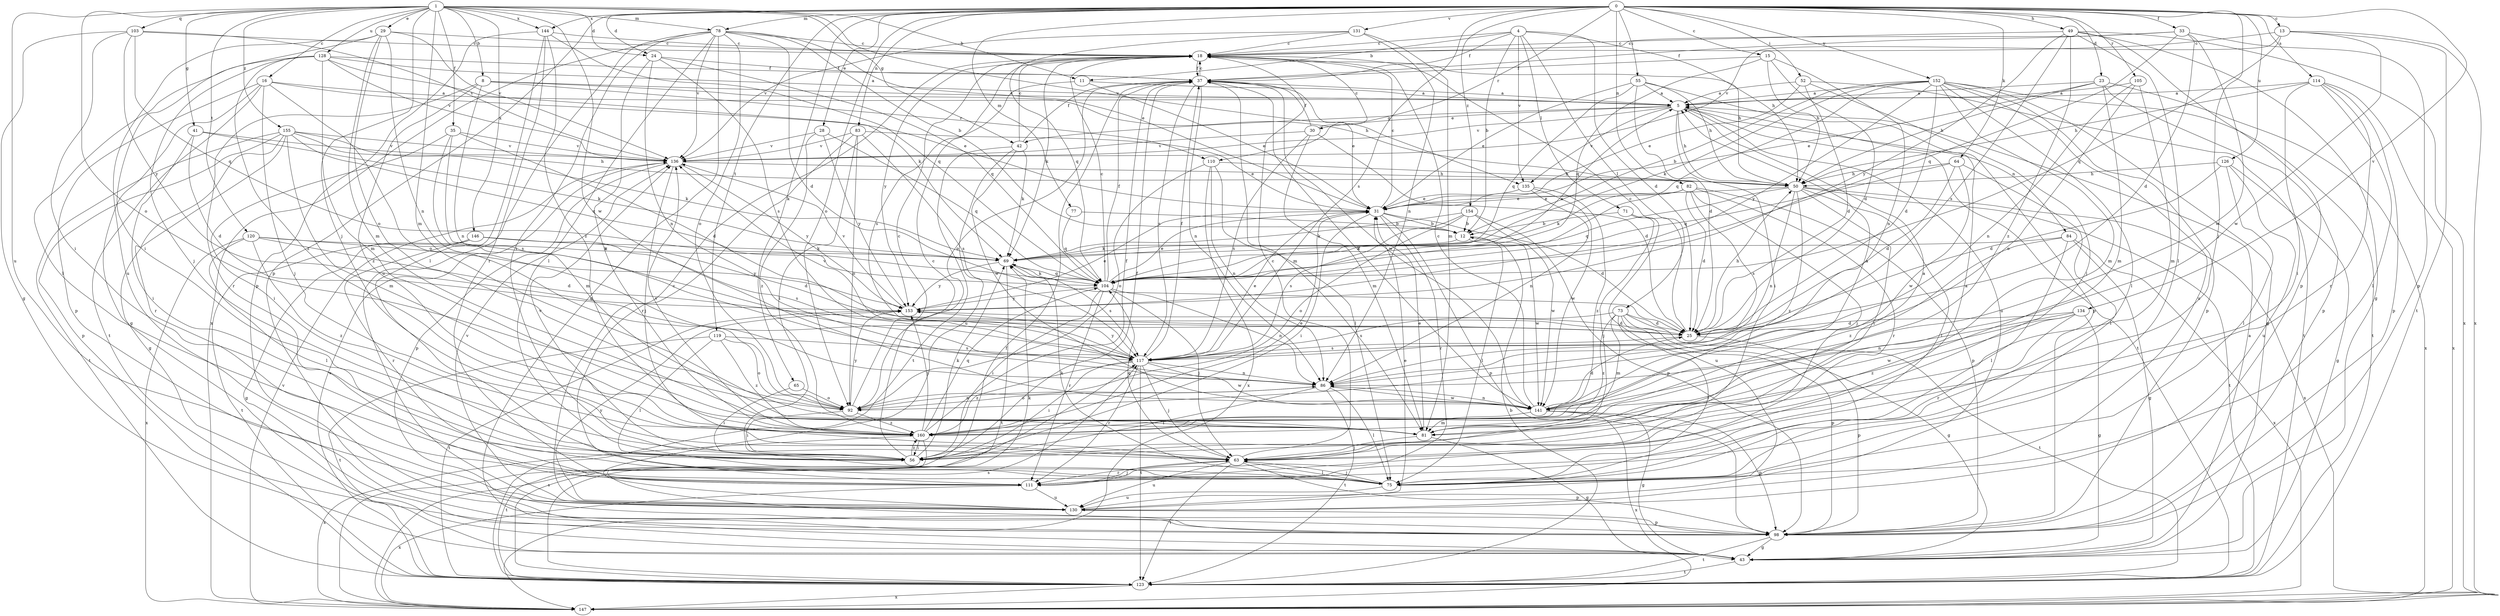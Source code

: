 strict digraph  {
0;
1;
4;
5;
8;
11;
12;
13;
15;
16;
18;
23;
24;
25;
28;
29;
30;
31;
33;
35;
37;
41;
42;
43;
49;
50;
52;
55;
56;
63;
64;
65;
69;
71;
73;
75;
77;
78;
81;
82;
83;
84;
86;
92;
98;
103;
104;
105;
110;
111;
114;
117;
119;
120;
123;
126;
128;
130;
131;
134;
135;
136;
141;
144;
146;
147;
152;
153;
154;
155;
160;
0 -> 13  [label=c];
0 -> 15  [label=c];
0 -> 23  [label=d];
0 -> 24  [label=d];
0 -> 28  [label=e];
0 -> 33  [label=f];
0 -> 49  [label=h];
0 -> 52  [label=i];
0 -> 55  [label=i];
0 -> 63  [label=j];
0 -> 64  [label=k];
0 -> 65  [label=k];
0 -> 77  [label=m];
0 -> 78  [label=m];
0 -> 82  [label=n];
0 -> 83  [label=n];
0 -> 92  [label=o];
0 -> 98  [label=p];
0 -> 105  [label=r];
0 -> 110  [label=r];
0 -> 114  [label=s];
0 -> 117  [label=s];
0 -> 119  [label=t];
0 -> 126  [label=u];
0 -> 131  [label=v];
0 -> 134  [label=v];
0 -> 144  [label=x];
0 -> 152  [label=y];
0 -> 154  [label=z];
1 -> 8  [label=b];
1 -> 11  [label=b];
1 -> 16  [label=c];
1 -> 24  [label=d];
1 -> 29  [label=e];
1 -> 35  [label=f];
1 -> 41  [label=g];
1 -> 42  [label=g];
1 -> 63  [label=j];
1 -> 78  [label=m];
1 -> 81  [label=m];
1 -> 92  [label=o];
1 -> 103  [label=q];
1 -> 120  [label=t];
1 -> 128  [label=u];
1 -> 130  [label=u];
1 -> 135  [label=v];
1 -> 141  [label=w];
1 -> 144  [label=x];
1 -> 146  [label=x];
1 -> 155  [label=z];
4 -> 11  [label=b];
4 -> 12  [label=b];
4 -> 18  [label=c];
4 -> 25  [label=d];
4 -> 37  [label=f];
4 -> 50  [label=h];
4 -> 71  [label=l];
4 -> 73  [label=l];
4 -> 135  [label=v];
5 -> 30  [label=e];
5 -> 42  [label=g];
5 -> 50  [label=h];
5 -> 56  [label=i];
5 -> 84  [label=n];
5 -> 123  [label=t];
5 -> 130  [label=u];
5 -> 135  [label=v];
5 -> 136  [label=v];
8 -> 5  [label=a];
8 -> 50  [label=h];
8 -> 86  [label=n];
8 -> 110  [label=r];
8 -> 111  [label=r];
8 -> 160  [label=z];
11 -> 5  [label=a];
11 -> 31  [label=e];
11 -> 117  [label=s];
12 -> 69  [label=k];
12 -> 75  [label=l];
12 -> 141  [label=w];
13 -> 18  [label=c];
13 -> 104  [label=q];
13 -> 123  [label=t];
13 -> 136  [label=v];
13 -> 141  [label=w];
13 -> 147  [label=x];
15 -> 25  [label=d];
15 -> 37  [label=f];
15 -> 50  [label=h];
15 -> 86  [label=n];
15 -> 104  [label=q];
16 -> 5  [label=a];
16 -> 31  [label=e];
16 -> 43  [label=g];
16 -> 63  [label=j];
16 -> 92  [label=o];
16 -> 98  [label=p];
16 -> 123  [label=t];
18 -> 37  [label=f];
18 -> 50  [label=h];
18 -> 69  [label=k];
18 -> 153  [label=y];
23 -> 5  [label=a];
23 -> 31  [label=e];
23 -> 50  [label=h];
23 -> 81  [label=m];
23 -> 98  [label=p];
23 -> 147  [label=x];
24 -> 37  [label=f];
24 -> 86  [label=n];
24 -> 104  [label=q];
24 -> 117  [label=s];
24 -> 160  [label=z];
25 -> 18  [label=c];
25 -> 50  [label=h];
25 -> 98  [label=p];
25 -> 117  [label=s];
28 -> 104  [label=q];
28 -> 136  [label=v];
28 -> 153  [label=y];
28 -> 160  [label=z];
29 -> 18  [label=c];
29 -> 56  [label=i];
29 -> 81  [label=m];
29 -> 86  [label=n];
29 -> 92  [label=o];
29 -> 130  [label=u];
29 -> 136  [label=v];
30 -> 18  [label=c];
30 -> 25  [label=d];
30 -> 37  [label=f];
30 -> 81  [label=m];
30 -> 117  [label=s];
30 -> 136  [label=v];
31 -> 12  [label=b];
31 -> 18  [label=c];
31 -> 25  [label=d];
31 -> 56  [label=i];
31 -> 98  [label=p];
31 -> 111  [label=r];
33 -> 18  [label=c];
33 -> 25  [label=d];
33 -> 37  [label=f];
33 -> 98  [label=p];
33 -> 104  [label=q];
33 -> 141  [label=w];
35 -> 25  [label=d];
35 -> 56  [label=i];
35 -> 81  [label=m];
35 -> 117  [label=s];
35 -> 136  [label=v];
37 -> 5  [label=a];
37 -> 18  [label=c];
37 -> 31  [label=e];
37 -> 81  [label=m];
37 -> 86  [label=n];
37 -> 92  [label=o];
37 -> 117  [label=s];
37 -> 141  [label=w];
41 -> 25  [label=d];
41 -> 56  [label=i];
41 -> 69  [label=k];
41 -> 136  [label=v];
42 -> 18  [label=c];
42 -> 37  [label=f];
42 -> 69  [label=k];
42 -> 123  [label=t];
42 -> 130  [label=u];
42 -> 141  [label=w];
43 -> 5  [label=a];
43 -> 123  [label=t];
49 -> 18  [label=c];
49 -> 43  [label=g];
49 -> 75  [label=l];
49 -> 98  [label=p];
49 -> 117  [label=s];
49 -> 147  [label=x];
49 -> 153  [label=y];
49 -> 160  [label=z];
50 -> 31  [label=e];
50 -> 56  [label=i];
50 -> 75  [label=l];
50 -> 86  [label=n];
50 -> 104  [label=q];
50 -> 123  [label=t];
50 -> 147  [label=x];
50 -> 160  [label=z];
52 -> 5  [label=a];
52 -> 25  [label=d];
52 -> 31  [label=e];
52 -> 63  [label=j];
52 -> 123  [label=t];
55 -> 5  [label=a];
55 -> 25  [label=d];
55 -> 31  [label=e];
55 -> 50  [label=h];
55 -> 98  [label=p];
55 -> 104  [label=q];
56 -> 18  [label=c];
56 -> 37  [label=f];
56 -> 69  [label=k];
56 -> 136  [label=v];
56 -> 160  [label=z];
63 -> 5  [label=a];
63 -> 18  [label=c];
63 -> 75  [label=l];
63 -> 98  [label=p];
63 -> 104  [label=q];
63 -> 111  [label=r];
63 -> 123  [label=t];
63 -> 130  [label=u];
64 -> 25  [label=d];
64 -> 50  [label=h];
64 -> 75  [label=l];
64 -> 104  [label=q];
64 -> 141  [label=w];
65 -> 56  [label=i];
65 -> 92  [label=o];
69 -> 104  [label=q];
69 -> 117  [label=s];
69 -> 123  [label=t];
69 -> 153  [label=y];
71 -> 12  [label=b];
71 -> 63  [label=j];
71 -> 130  [label=u];
73 -> 25  [label=d];
73 -> 43  [label=g];
73 -> 75  [label=l];
73 -> 81  [label=m];
73 -> 98  [label=p];
73 -> 117  [label=s];
73 -> 123  [label=t];
73 -> 160  [label=z];
75 -> 63  [label=j];
75 -> 69  [label=k];
75 -> 130  [label=u];
77 -> 12  [label=b];
77 -> 104  [label=q];
78 -> 12  [label=b];
78 -> 18  [label=c];
78 -> 25  [label=d];
78 -> 31  [label=e];
78 -> 43  [label=g];
78 -> 56  [label=i];
78 -> 75  [label=l];
78 -> 92  [label=o];
78 -> 130  [label=u];
78 -> 136  [label=v];
78 -> 147  [label=x];
81 -> 5  [label=a];
81 -> 31  [label=e];
81 -> 43  [label=g];
81 -> 63  [label=j];
82 -> 25  [label=d];
82 -> 31  [label=e];
82 -> 63  [label=j];
82 -> 69  [label=k];
82 -> 98  [label=p];
82 -> 111  [label=r];
82 -> 117  [label=s];
83 -> 31  [label=e];
83 -> 56  [label=i];
83 -> 92  [label=o];
83 -> 111  [label=r];
83 -> 117  [label=s];
83 -> 136  [label=v];
84 -> 43  [label=g];
84 -> 69  [label=k];
84 -> 75  [label=l];
84 -> 147  [label=x];
84 -> 160  [label=z];
86 -> 56  [label=i];
86 -> 75  [label=l];
86 -> 92  [label=o];
86 -> 123  [label=t];
86 -> 141  [label=w];
92 -> 18  [label=c];
92 -> 56  [label=i];
92 -> 86  [label=n];
92 -> 153  [label=y];
92 -> 160  [label=z];
98 -> 43  [label=g];
98 -> 69  [label=k];
98 -> 123  [label=t];
103 -> 18  [label=c];
103 -> 43  [label=g];
103 -> 56  [label=i];
103 -> 104  [label=q];
103 -> 136  [label=v];
103 -> 153  [label=y];
104 -> 5  [label=a];
104 -> 18  [label=c];
104 -> 31  [label=e];
104 -> 37  [label=f];
104 -> 56  [label=i];
104 -> 63  [label=j];
104 -> 69  [label=k];
104 -> 86  [label=n];
104 -> 111  [label=r];
104 -> 153  [label=y];
105 -> 5  [label=a];
105 -> 81  [label=m];
105 -> 86  [label=n];
105 -> 92  [label=o];
110 -> 50  [label=h];
110 -> 75  [label=l];
110 -> 86  [label=n];
110 -> 92  [label=o];
110 -> 147  [label=x];
111 -> 63  [label=j];
111 -> 130  [label=u];
111 -> 147  [label=x];
114 -> 5  [label=a];
114 -> 50  [label=h];
114 -> 56  [label=i];
114 -> 75  [label=l];
114 -> 98  [label=p];
114 -> 111  [label=r];
114 -> 147  [label=x];
117 -> 31  [label=e];
117 -> 37  [label=f];
117 -> 56  [label=i];
117 -> 63  [label=j];
117 -> 86  [label=n];
117 -> 111  [label=r];
117 -> 123  [label=t];
117 -> 136  [label=v];
117 -> 141  [label=w];
117 -> 153  [label=y];
117 -> 160  [label=z];
119 -> 75  [label=l];
119 -> 92  [label=o];
119 -> 117  [label=s];
119 -> 123  [label=t];
119 -> 160  [label=z];
120 -> 25  [label=d];
120 -> 69  [label=k];
120 -> 75  [label=l];
120 -> 147  [label=x];
120 -> 153  [label=y];
120 -> 160  [label=z];
123 -> 12  [label=b];
123 -> 117  [label=s];
123 -> 136  [label=v];
123 -> 147  [label=x];
126 -> 25  [label=d];
126 -> 43  [label=g];
126 -> 50  [label=h];
126 -> 75  [label=l];
126 -> 130  [label=u];
128 -> 5  [label=a];
128 -> 37  [label=f];
128 -> 63  [label=j];
128 -> 69  [label=k];
128 -> 75  [label=l];
128 -> 81  [label=m];
128 -> 136  [label=v];
128 -> 160  [label=z];
130 -> 18  [label=c];
130 -> 31  [label=e];
130 -> 98  [label=p];
130 -> 136  [label=v];
130 -> 153  [label=y];
131 -> 18  [label=c];
131 -> 81  [label=m];
131 -> 86  [label=n];
131 -> 104  [label=q];
131 -> 136  [label=v];
134 -> 25  [label=d];
134 -> 43  [label=g];
134 -> 86  [label=n];
134 -> 111  [label=r];
134 -> 141  [label=w];
134 -> 160  [label=z];
135 -> 31  [label=e];
135 -> 86  [label=n];
135 -> 141  [label=w];
135 -> 160  [label=z];
136 -> 50  [label=h];
136 -> 63  [label=j];
136 -> 98  [label=p];
136 -> 153  [label=y];
141 -> 5  [label=a];
141 -> 18  [label=c];
141 -> 25  [label=d];
141 -> 37  [label=f];
141 -> 43  [label=g];
141 -> 81  [label=m];
141 -> 86  [label=n];
141 -> 98  [label=p];
141 -> 147  [label=x];
144 -> 18  [label=c];
144 -> 75  [label=l];
144 -> 98  [label=p];
144 -> 104  [label=q];
144 -> 111  [label=r];
144 -> 160  [label=z];
146 -> 25  [label=d];
146 -> 43  [label=g];
146 -> 69  [label=k];
146 -> 111  [label=r];
146 -> 117  [label=s];
146 -> 123  [label=t];
147 -> 37  [label=f];
147 -> 117  [label=s];
147 -> 136  [label=v];
152 -> 5  [label=a];
152 -> 12  [label=b];
152 -> 25  [label=d];
152 -> 43  [label=g];
152 -> 69  [label=k];
152 -> 75  [label=l];
152 -> 81  [label=m];
152 -> 98  [label=p];
152 -> 104  [label=q];
152 -> 123  [label=t];
152 -> 130  [label=u];
152 -> 153  [label=y];
153 -> 25  [label=d];
153 -> 31  [label=e];
153 -> 123  [label=t];
153 -> 136  [label=v];
154 -> 12  [label=b];
154 -> 69  [label=k];
154 -> 92  [label=o];
154 -> 98  [label=p];
154 -> 117  [label=s];
154 -> 141  [label=w];
155 -> 43  [label=g];
155 -> 50  [label=h];
155 -> 69  [label=k];
155 -> 81  [label=m];
155 -> 98  [label=p];
155 -> 104  [label=q];
155 -> 111  [label=r];
155 -> 123  [label=t];
155 -> 136  [label=v];
160 -> 31  [label=e];
160 -> 37  [label=f];
160 -> 56  [label=i];
160 -> 104  [label=q];
160 -> 123  [label=t];
160 -> 136  [label=v];
160 -> 147  [label=x];
160 -> 153  [label=y];
}
